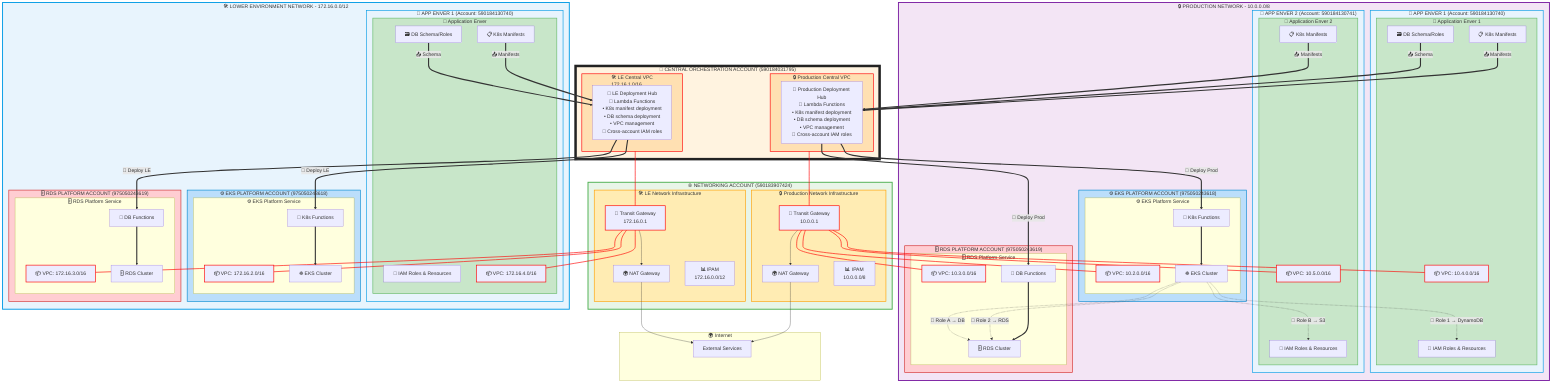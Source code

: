 flowchart TB
    %% ========================================
    %% NETWORKING ACCOUNT - Contains Both Networks
    %% ========================================
    subgraph NetworkingAccount["🌐 NETWORKING ACCOUNT (590183907424)"]
        direction TB

        %% Production Network Infrastructure
        subgraph ProdNetInfra["🔒 Production Network Infrastructure"]
            direction LR
            TGWProd["🔗 Transit Gateway<br/>10.0.0.1"]
            NATProd["🌍 NAT Gateway"]
            IPAMProd["📊 IPAM<br/>10.0.0.0/8"]
        end

        %% LE Network Infrastructure
        subgraph LENetInfra["🛠️ LE Network Infrastructure"]
            direction LR
            TGWLE["🔗 Transit Gateway<br/>172.16.0.1"]
            NATLE["🌍 NAT Gateway"]
            IPAMLE["📊 IPAM<br/>172.16.0.0/12"]
        end
    end

    %% ========================================
    %% CENTRAL ORCHESTRATION ACCOUNT - Contains VPCs for Both Networks
    %% ========================================
    subgraph CentralAccount["🎯 CENTRAL ORCHESTRATION ACCOUNT (590184031795)"]
        direction LR

        %% Production Network Central VPC with its deployment hub
        subgraph ProdCentralVPC["🔒 Production Central VPC<br/>10.1.0.0/16"]
            direction TB
            CentralControlProd["🎯 Production Deployment Hub<br/>🔧 Lambda Functions<br/>• K8s manifest deployment<br/>• DB schema deployment<br/>• VPC management<br/>🔐 Cross-account IAM roles"]
        end

        %% LE Network Central VPC with its deployment hub
        subgraph LECentralVPC["🛠️ LE Central VPC<br/>172.16.1.0/16"]
            direction TB
            CentralControlLE["🎯 LE Deployment Hub<br/>🔧 Lambda Functions<br/>• K8s manifest deployment<br/>• DB schema deployment<br/>• VPC management<br/>🔐 Cross-account IAM roles"]
        end
    end

    %% ========================================
    %% PRODUCTION NETWORK - 10.0.0.0/8
    %% Envers surrounding the network infrastructure
    %% ========================================
    subgraph ProdNetwork["🔒 PRODUCTION NETWORK - 10.0.0.0/8"]
        direction TB


        %% Left: Application Envers
        subgraph ProdApp1["📱 APP ENVER 1 (Account: 590184130740)"]
            direction TB
            subgraph ProdEnver1["🚀 Application Enver 1"]
                App1ManifestProd["📋 K8s Manifests"]
                App1SchemaProd["🗃️ DB Schema/Roles"]
                App1ResProd["💾 IAM Roles & Resources"]
                App1VPCProd["📦 VPC: 10.4.0.0/16"]
            end
        end

        subgraph ProdApp2["📱 APP ENVER 2 (Account: 590184130741)"]
            direction TB
            subgraph ProdEnver2["🚀 Application Enver 2"]
                App2ManifestProd["📋 K8s Manifests"]
                App2ResProd["💾 IAM Roles & Resources"]
                App2VPCProd["📦 VPC: 10.5.0.0/16"]
            end
        end

        %% Right: Platform Services
        subgraph ProdEKSAccount["⚙️ EKS PLATFORM ACCOUNT (975050243618)"]
            direction TB
            subgraph ProdEKS["⚙️ EKS Platform Service"]
                EKSVPCProd["📦 VPC: 10.2.0.0/16"]
                EKSProd["☸️ EKS Cluster"]
                EKSDeployProd["🚀 K8s Functions"]
            end
        end

        subgraph ProdRDSAccount["🗄️ RDS PLATFORM ACCOUNT (975050243619)"]
            direction TB
            subgraph ProdRDS["🗄️ RDS Platform Service"]
                RDSVPCProd["📦 VPC: 10.3.0.0/16"]
                RDSProd["🗄️ RDS Cluster"]
                RDSDeployProd["🚀 DB Functions"]
            end
        end

        %% Position around network infrastructure
        ProdNetInfra
    end

    %% ========================================
    %% LOWER ENVIRONMENT NETWORK - 172.16.0.0/12
    %% Envers surrounding the network infrastructure
    %% ========================================
    subgraph LENetwork["🛠️ LOWER ENVIRONMENT NETWORK - 172.16.0.0/12"]
        direction TB


        %% Left: Application Envers
        subgraph LEApp1["📱 APP ENVER 1 (Account: 590184130740)"]
            direction TB
            subgraph LEEnver1["🚀 Application Enver"]
                App1ManifestLE["📋 K8s Manifests"]
                App1SchemaLE["🗃️ DB Schema/Roles"]
                App1ResLENet["💾 IAM Roles & Resources"]
                App1VPCLENet["📦 VPC: 172.16.4.0/16"]
            end
        end

        %% Right: Platform Services
        subgraph LEEKSAccount["⚙️ EKS PLATFORM ACCOUNT (975050243618)"]
            direction TB
            subgraph LEEKS["⚙️ EKS Platform Service"]
                EKSVPCLENet["📦 VPC: 172.16.2.0/16"]
                EKSLENet["☸️ EKS Cluster"]
                EKSDeployLE["🚀 K8s Functions"]
            end
        end

        subgraph LERDSAccount["🗄️ RDS PLATFORM ACCOUNT (975050243619)"]
            direction TB
            subgraph LERDS["🗄️ RDS Platform Service"]
                RDSVPCLENet["📦 VPC: 172.16.3.0/16"]
                RDSLENet["🗄️ RDS Cluster"]
                RDSDeployLE["🚀 DB Functions"]
            end
        end

        %% Position around network infrastructure
        LENetInfra
    end

    %% ========================================
    %% INTERNET ACCESS
    %% ========================================
    subgraph Internet["🌍 Internet"]
        ExtServices["External Services"]
    end

    %% ========================================
    %% NETWORK BACKBONE CONNECTIONS
    %% ========================================

    %% Central VPCs connect to their respective TGWs
    ProdCentralVPC === TGWProd
    LECentralVPC === TGWLE

    %% Production TGW Hub - connecting all VPCs in production network
    TGWProd === EKSVPCProd
    TGWProd === RDSVPCProd
    TGWProd === App1VPCProd
    TGWProd === App2VPCProd

    %% LE TGW Hub - connecting all VPCs in LE network
    TGWLE === EKSVPCLENet
    TGWLE === RDSVPCLENet
    TGWLE === App1VPCLENet

    %% Internet Access
    TGWProd --> NATProd --> ExtServices
    TGWLE --> NATLE --> ExtServices

    %% ========================================
    %% APPLICATION-CENTRIC DEPLOYMENT FLOWS
    %% ========================================

    %% PRODUCTION: Apps → Production Hub → Platforms
    App1ManifestProd ==>|"📤 Manifests"| CentralControlProd
    App1SchemaProd ==>|"📤 Schema"| CentralControlProd
    App2ManifestProd ==>|"📤 Manifests"| CentralControlProd

    CentralControlProd ==>|"🔧 Deploy Prod"| EKSDeployProd
    CentralControlProd ==>|"🔧 Deploy Prod"| RDSDeployProd

    EKSDeployProd ==> EKSProd
    RDSDeployProd ==> RDSProd

    %% LOWER ENVIRONMENT: Apps → LE Hub → Platforms
    App1ManifestLE ==>|"📤 Manifests"| CentralControlLE
    App1SchemaLE ==>|"📤 Schema"| CentralControlLE

    CentralControlLE ==>|"🔧 Deploy LE"| EKSDeployLE
    CentralControlLE ==>|"🔧 Deploy LE"| RDSDeployLE

    EKSDeployLE ==> EKSLENet
    RDSDeployLE ==> RDSLENet

    %% ========================================
    %% RUNTIME COMMUNICATION (IRSA)
    %% ========================================

    %% Enver 1 & 2 Runtime Access
    EKSProd -.->|"🔐 Role 1 → DynamoDB"| App1ResProd
    EKSProd -.->|"🔐 Role 2 → RDS"| RDSProd
    EKSProd -.->|"🔐 Role A → DB"| RDSProd
    EKSProd -.->|"🔐 Role B → S3"| App2ResProd

    %% ========================================
    %% STYLING
    %% ========================================

    %% Main network styling
    style ProdNetwork fill:#f3e5f5,stroke:#7b1fa2,stroke-width:3px
    style LENetwork fill:#e8f4fd,stroke:#039be5,stroke-width:3px

    %% Networking account styling
    style NetworkingAccount fill:#e8f5e8,stroke:#4caf50,stroke-width:3px

    %% Central account styling
    style CentralAccount fill:#fff3e0, stroke:#222,stroke-width:8px

    %% Platform account styling
    style ProdEKSAccount fill:#bbdefb,stroke:#0288d1,stroke-width:2px
    style ProdRDSAccount fill:#ffcdd2,stroke:#d32f2f,stroke-width:2px
    style LEEKSAccount fill:#bbdefb,stroke:#0288d1,stroke-width:2px
    style LERDSAccount fill:#ffcdd2,stroke:#d32f2f,stroke-width:2px

    %% Application account styling
    style ProdApp1 fill:#e8f4fd,stroke:#039be5,stroke-width:2px
    style ProdApp2 fill:#e8f4fd,stroke:#039be5,stroke-width:2px
    style LEApp1 fill:#e8f4fd,stroke:#039be5,stroke-width:2px

    %% Enver styling
    style ProdEnver1 fill:#c8e6c9,stroke:#66bb6a,stroke-width:2px
    style ProdEnver2 fill:#c8e6c9,stroke:#66bb6a,stroke-width:2px
    style LEEnver1 fill:#c8e6c9,stroke:#66bb6a,stroke-width:2px

    %% Central VPC styling
    style ProdCentralVPC fill:#ffe0b2,stroke:red,stroke-width:2px
    style LECentralVPC fill:#ffe0b2,stroke:red,stroke-width:2px

    %% TGW and VPC node styling
    style TGWProd stroke:red,stroke-width:2px
    style TGWLE stroke:red,stroke-width:2px
    style EKSVPCProd stroke:red,stroke-width:2px
    style RDSVPCProd stroke:red,stroke-width:2px
    style App1VPCProd stroke:red,stroke-width:2px
    style App2VPCProd stroke:red,stroke-width:2px
    style EKSVPCLENet stroke:red,stroke-width:2px
    style RDSVPCLENet stroke:red,stroke-width:2px
    style App1VPCLENet stroke:red,stroke-width:2px

    %% Network infrastructure styling
    style ProdNetInfra fill:#ffecb3,stroke:#ffa000,stroke-width:2px
    style LENetInfra fill:#ffecb3,stroke:#ffa000,stroke-width:2px

    %% TGW to VPC link styling
    %% This style makes the TGW-VPC connections red, as requested.
    linkStyle 0,1,2,3,4,5,6,7,8 stroke:red,stroke-width:2px